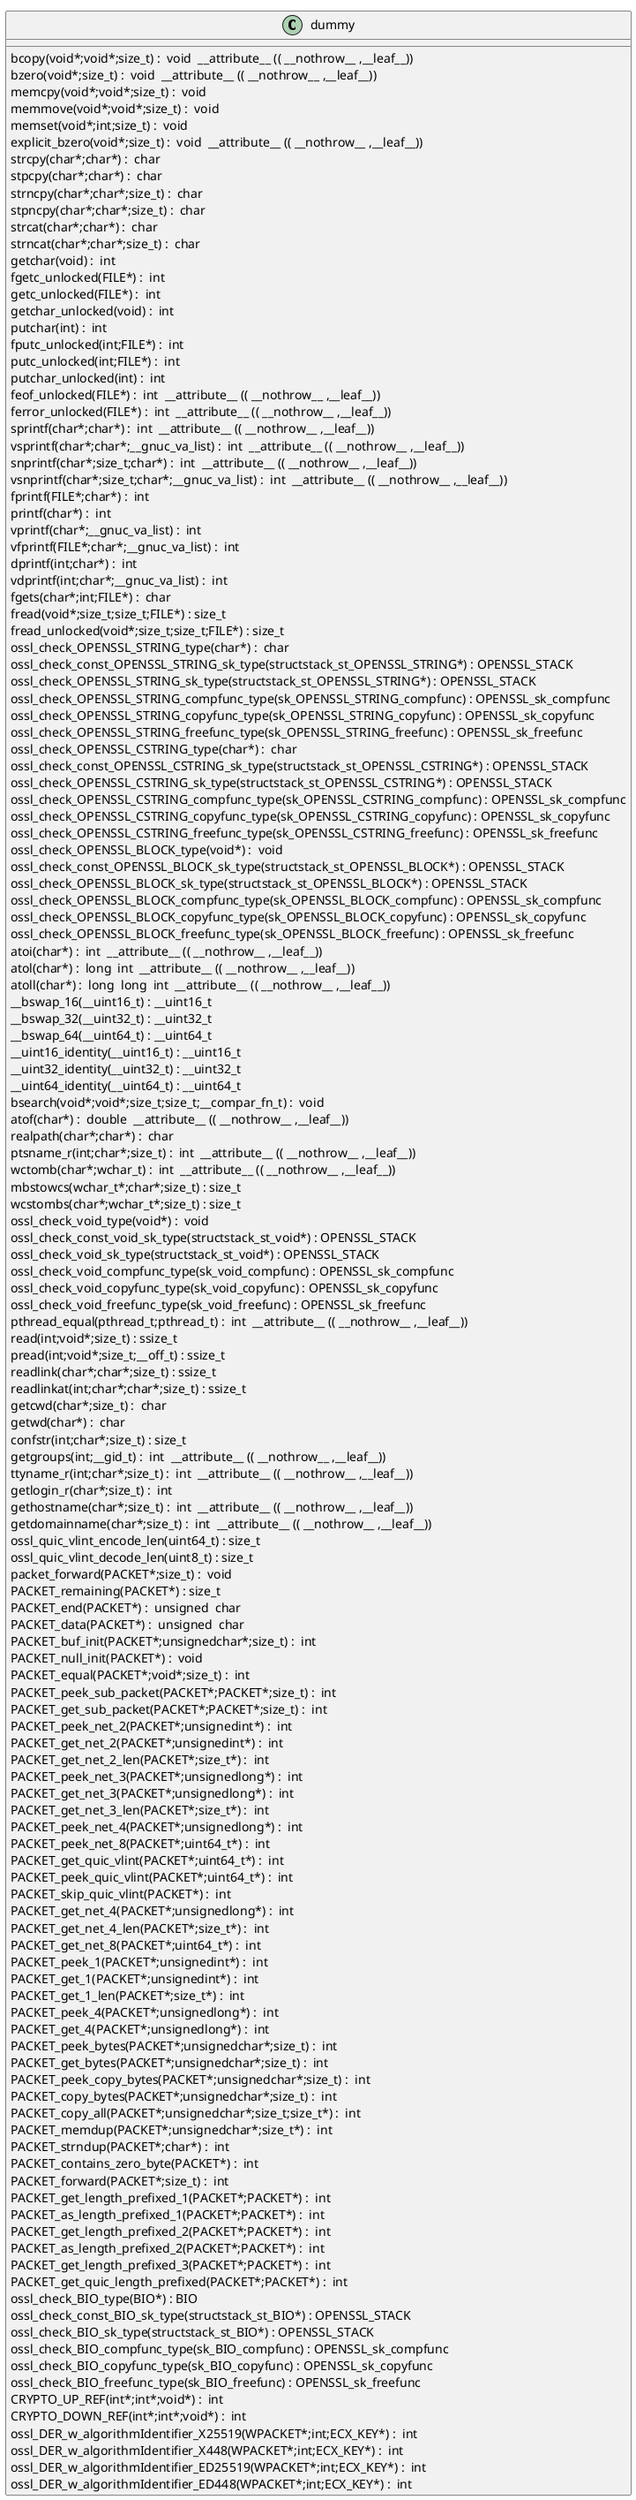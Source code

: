 @startuml
!pragma layout smetana
class dummy {
bcopy(void*;void*;size_t) :  void  __attribute__ (( __nothrow__ ,__leaf__)) [[[./../../../.././qc/providers/common/der/der_ecx_key.c.html#306]]]
bzero(void*;size_t) :  void  __attribute__ (( __nothrow__ ,__leaf__)) [[[./../../../.././qc/providers/common/der/der_ecx_key.c.html#313]]]
memcpy(void*;void*;size_t) :  void  [[[./../../../.././qc/providers/common/der/der_ecx_key.c.html#354]]]
memmove(void*;void*;size_t) :  void  [[[./../../../.././qc/providers/common/der/der_ecx_key.c.html#362]]]
memset(void*;int;size_t) :  void  [[[./../../../.././qc/providers/common/der/der_ecx_key.c.html#369]]]
explicit_bzero(void*;size_t) :  void  __attribute__ (( __nothrow__ ,__leaf__)) [[[./../../../.././qc/providers/common/der/der_ecx_key.c.html#382]]]
strcpy(char*;char*) :  char  [[[./../../../.././qc/providers/common/der/der_ecx_key.c.html#389]]]
stpcpy(char*;char*) :  char  [[[./../../../.././qc/providers/common/der/der_ecx_key.c.html#396]]]
strncpy(char*;char*;size_t) :  char  [[[./../../../.././qc/providers/common/der/der_ecx_key.c.html#404]]]
stpncpy(char*;char*;size_t) :  char  [[[./../../../.././qc/providers/common/der/der_ecx_key.c.html#414]]]
strcat(char*;char*) :  char  [[[./../../../.././qc/providers/common/der/der_ecx_key.c.html#421]]]
strncat(char*;char*;size_t) :  char  [[[./../../../.././qc/providers/common/der/der_ecx_key.c.html#428]]]
getchar(void) :  int  [[[./../../../.././qc/providers/common/der/der_ecx_key.c.html#1301]]]
fgetc_unlocked(FILE*) :  int  [[[./../../../.././qc/providers/common/der/der_ecx_key.c.html#1310]]]
getc_unlocked(FILE*) :  int  [[[./../../../.././qc/providers/common/der/der_ecx_key.c.html#1320]]]
getchar_unlocked(void) :  int  [[[./../../../.././qc/providers/common/der/der_ecx_key.c.html#1327]]]
putchar(int) :  int  [[[./../../../.././qc/providers/common/der/der_ecx_key.c.html#1336]]]
fputc_unlocked(int;FILE*) :  int  [[[./../../../.././qc/providers/common/der/der_ecx_key.c.html#1345]]]
putc_unlocked(int;FILE*) :  int  [[[./../../../.././qc/providers/common/der/der_ecx_key.c.html#1355]]]
putchar_unlocked(int) :  int  [[[./../../../.././qc/providers/common/der/der_ecx_key.c.html#1362]]]
feof_unlocked(FILE*) :  int  __attribute__ (( __nothrow__ ,__leaf__)) [[[./../../../.././qc/providers/common/der/der_ecx_key.c.html#1368]]]
ferror_unlocked(FILE*) :  int  __attribute__ (( __nothrow__ ,__leaf__)) [[[./../../../.././qc/providers/common/der/der_ecx_key.c.html#1375]]]
sprintf(char*;char*) :  int  __attribute__ (( __nothrow__ ,__leaf__)) [[[./../../../.././qc/providers/common/der/der_ecx_key.c.html#1394]]]
vsprintf(char*;char*;__gnuc_va_list) :  int  __attribute__ (( __nothrow__ ,__leaf__)) [[[./../../../.././qc/providers/common/der/der_ecx_key.c.html#1407]]]
snprintf(char*;size_t;char*) :  int  __attribute__ (( __nothrow__ ,__leaf__)) [[[./../../../.././qc/providers/common/der/der_ecx_key.c.html#1426]]]
vsnprintf(char*;size_t;char*;__gnuc_va_list) :  int  __attribute__ (( __nothrow__ ,__leaf__)) [[[./../../../.././qc/providers/common/der/der_ecx_key.c.html#1440]]]
fprintf(FILE*;char*) :  int  [[[./../../../.././qc/providers/common/der/der_ecx_key.c.html#1461]]]
printf(char*) :  int  [[[./../../../.././qc/providers/common/der/der_ecx_key.c.html#1468]]]
vprintf(char*;__gnuc_va_list) :  int  [[[./../../../.././qc/providers/common/der/der_ecx_key.c.html#1480]]]
vfprintf(FILE*;char*;__gnuc_va_list) :  int  [[[./../../../.././qc/providers/common/der/der_ecx_key.c.html#1490]]]
dprintf(int;char*) :  int  [[[./../../../.././qc/providers/common/der/der_ecx_key.c.html#1505]]]
vdprintf(int;char*;__gnuc_va_list) :  int  [[[./../../../.././qc/providers/common/der/der_ecx_key.c.html#1516]]]
fgets(char*;int;FILE*) :  char  [[[./../../../.././qc/providers/common/der/der_ecx_key.c.html#1535]]]
fread(void*;size_t;size_t;FILE*) : size_t [[[./../../../.././qc/providers/common/der/der_ecx_key.c.html#1561]]]
fread_unlocked(void*;size_t;size_t;FILE*) : size_t [[[./../../../.././qc/providers/common/der/der_ecx_key.c.html#1588]]]
ossl_check_OPENSSL_STRING_type(char*) :  char  [[[./../../../.././qc/providers/common/der/der_ecx_key.c.html#1741]]]
ossl_check_const_OPENSSL_STRING_sk_type(structstack_st_OPENSSL_STRING*) : OPENSSL_STACK [[[./../../../.././qc/providers/common/der/der_ecx_key.c.html#1741]]]
ossl_check_OPENSSL_STRING_sk_type(structstack_st_OPENSSL_STRING*) : OPENSSL_STACK [[[./../../../.././qc/providers/common/der/der_ecx_key.c.html#1741]]]
ossl_check_OPENSSL_STRING_compfunc_type(sk_OPENSSL_STRING_compfunc) : OPENSSL_sk_compfunc [[[./../../../.././qc/providers/common/der/der_ecx_key.c.html#1741]]]
ossl_check_OPENSSL_STRING_copyfunc_type(sk_OPENSSL_STRING_copyfunc) : OPENSSL_sk_copyfunc [[[./../../../.././qc/providers/common/der/der_ecx_key.c.html#1741]]]
ossl_check_OPENSSL_STRING_freefunc_type(sk_OPENSSL_STRING_freefunc) : OPENSSL_sk_freefunc [[[./../../../.././qc/providers/common/der/der_ecx_key.c.html#1741]]]
ossl_check_OPENSSL_CSTRING_type(char*) :  char  [[[./../../../.././qc/providers/common/der/der_ecx_key.c.html#1743]]]
ossl_check_const_OPENSSL_CSTRING_sk_type(structstack_st_OPENSSL_CSTRING*) : OPENSSL_STACK [[[./../../../.././qc/providers/common/der/der_ecx_key.c.html#1743]]]
ossl_check_OPENSSL_CSTRING_sk_type(structstack_st_OPENSSL_CSTRING*) : OPENSSL_STACK [[[./../../../.././qc/providers/common/der/der_ecx_key.c.html#1743]]]
ossl_check_OPENSSL_CSTRING_compfunc_type(sk_OPENSSL_CSTRING_compfunc) : OPENSSL_sk_compfunc [[[./../../../.././qc/providers/common/der/der_ecx_key.c.html#1743]]]
ossl_check_OPENSSL_CSTRING_copyfunc_type(sk_OPENSSL_CSTRING_copyfunc) : OPENSSL_sk_copyfunc [[[./../../../.././qc/providers/common/der/der_ecx_key.c.html#1743]]]
ossl_check_OPENSSL_CSTRING_freefunc_type(sk_OPENSSL_CSTRING_freefunc) : OPENSSL_sk_freefunc [[[./../../../.././qc/providers/common/der/der_ecx_key.c.html#1743]]]
ossl_check_OPENSSL_BLOCK_type(void*) :  void  [[[./../../../.././qc/providers/common/der/der_ecx_key.c.html#1746]]]
ossl_check_const_OPENSSL_BLOCK_sk_type(structstack_st_OPENSSL_BLOCK*) : OPENSSL_STACK [[[./../../../.././qc/providers/common/der/der_ecx_key.c.html#1746]]]
ossl_check_OPENSSL_BLOCK_sk_type(structstack_st_OPENSSL_BLOCK*) : OPENSSL_STACK [[[./../../../.././qc/providers/common/der/der_ecx_key.c.html#1746]]]
ossl_check_OPENSSL_BLOCK_compfunc_type(sk_OPENSSL_BLOCK_compfunc) : OPENSSL_sk_compfunc [[[./../../../.././qc/providers/common/der/der_ecx_key.c.html#1746]]]
ossl_check_OPENSSL_BLOCK_copyfunc_type(sk_OPENSSL_BLOCK_copyfunc) : OPENSSL_sk_copyfunc [[[./../../../.././qc/providers/common/der/der_ecx_key.c.html#1746]]]
ossl_check_OPENSSL_BLOCK_freefunc_type(sk_OPENSSL_BLOCK_freefunc) : OPENSSL_sk_freefunc [[[./../../../.././qc/providers/common/der/der_ecx_key.c.html#1746]]]
atoi(char*) :  int  __attribute__ (( __nothrow__ ,__leaf__)) [[[./../../../.././qc/providers/common/der/der_ecx_key.c.html#2056]]]
atol(char*) :  long  int  __attribute__ (( __nothrow__ ,__leaf__)) [[[./../../../.././qc/providers/common/der/der_ecx_key.c.html#2061]]]
atoll(char*) :  long  long  int  __attribute__ (( __nothrow__ ,__leaf__)) [[[./../../../.././qc/providers/common/der/der_ecx_key.c.html#2068]]]
__bswap_16(__uint16_t) : __uint16_t [[[./../../../.././qc/providers/common/der/der_ecx_key.c.html#2215]]]
__bswap_32(__uint32_t) : __uint32_t [[[./../../../.././qc/providers/common/der/der_ecx_key.c.html#2230]]]
__bswap_64(__uint64_t) : __uint64_t [[[./../../../.././qc/providers/common/der/der_ecx_key.c.html#2240]]]
__uint16_identity(__uint16_t) : __uint16_t [[[./../../../.././qc/providers/common/der/der_ecx_key.c.html#2252]]]
__uint32_identity(__uint32_t) : __uint32_t [[[./../../../.././qc/providers/common/der/der_ecx_key.c.html#2258]]]
__uint64_identity(__uint64_t) : __uint64_t [[[./../../../.././qc/providers/common/der/der_ecx_key.c.html#2264]]]
bsearch(void*;void*;size_t;size_t;__compar_fn_t) :  void  [[[./../../../.././qc/providers/common/der/der_ecx_key.c.html#2932]]]
atof(char*) :  double  __attribute__ (( __nothrow__ ,__leaf__)) [[[./../../../.././qc/providers/common/der/der_ecx_key.c.html#1]]]
realpath(char*;char*) :  char  [[[./../../../.././qc/providers/common/der/der_ecx_key.c.html#1]]]
ptsname_r(int;char*;size_t) :  int  __attribute__ (( __nothrow__ ,__leaf__)) [[[./../../../.././qc/providers/common/der/der_ecx_key.c.html#1]]]
wctomb(char*;wchar_t) :  int  __attribute__ (( __nothrow__ ,__leaf__)) [[[./../../../.././qc/providers/common/der/der_ecx_key.c.html#1]]]
mbstowcs(wchar_t*;char*;size_t) : size_t [[[./../../../.././qc/providers/common/der/der_ecx_key.c.html#1]]]
wcstombs(char*;wchar_t*;size_t) : size_t [[[./../../../.././qc/providers/common/der/der_ecx_key.c.html#1]]]
ossl_check_void_type(void*) :  void  [[[./../../../.././qc/providers/common/der/der_ecx_key.c.html#1]]]
ossl_check_const_void_sk_type(structstack_st_void*) : OPENSSL_STACK [[[./../../../.././qc/providers/common/der/der_ecx_key.c.html#1]]]
ossl_check_void_sk_type(structstack_st_void*) : OPENSSL_STACK [[[./../../../.././qc/providers/common/der/der_ecx_key.c.html#1]]]
ossl_check_void_compfunc_type(sk_void_compfunc) : OPENSSL_sk_compfunc [[[./../../../.././qc/providers/common/der/der_ecx_key.c.html#1]]]
ossl_check_void_copyfunc_type(sk_void_copyfunc) : OPENSSL_sk_copyfunc [[[./../../../.././qc/providers/common/der/der_ecx_key.c.html#1]]]
ossl_check_void_freefunc_type(sk_void_freefunc) : OPENSSL_sk_freefunc [[[./../../../.././qc/providers/common/der/der_ecx_key.c.html#1]]]
pthread_equal(pthread_t;pthread_t) :  int  __attribute__ (( __nothrow__ ,__leaf__)) [[[./../../../.././qc/providers/common/der/der_ecx_key.c.html#1]]]
read(int;void*;size_t) : ssize_t [[[./../../../.././qc/providers/common/der/der_ecx_key.c.html#1]]]
pread(int;void*;size_t;__off_t) : ssize_t [[[./../../../.././qc/providers/common/der/der_ecx_key.c.html#1]]]
readlink(char*;char*;size_t) : ssize_t [[[./../../../.././qc/providers/common/der/der_ecx_key.c.html#1]]]
readlinkat(int;char*;char*;size_t) : ssize_t [[[./../../../.././qc/providers/common/der/der_ecx_key.c.html#1]]]
getcwd(char*;size_t) :  char  [[[./../../../.././qc/providers/common/der/der_ecx_key.c.html#1]]]
getwd(char*) :  char  [[[./../../../.././qc/providers/common/der/der_ecx_key.c.html#1]]]
confstr(int;char*;size_t) : size_t [[[./../../../.././qc/providers/common/der/der_ecx_key.c.html#1]]]
getgroups(int;__gid_t) :  int  __attribute__ (( __nothrow__ ,__leaf__)) [[[./../../../.././qc/providers/common/der/der_ecx_key.c.html#1]]]
ttyname_r(int;char*;size_t) :  int  __attribute__ (( __nothrow__ ,__leaf__)) [[[./../../../.././qc/providers/common/der/der_ecx_key.c.html#1]]]
getlogin_r(char*;size_t) :  int  [[[./../../../.././qc/providers/common/der/der_ecx_key.c.html#1]]]
gethostname(char*;size_t) :  int  __attribute__ (( __nothrow__ ,__leaf__)) [[[./../../../.././qc/providers/common/der/der_ecx_key.c.html#1]]]
getdomainname(char*;size_t) :  int  __attribute__ (( __nothrow__ ,__leaf__)) [[[./../../../.././qc/providers/common/der/der_ecx_key.c.html#1]]]
ossl_quic_vlint_encode_len(uint64_t) : size_t [[[./../../../.././qc/providers/common/der/der_ecx_key.c.html#1]]]
ossl_quic_vlint_decode_len(uint8_t) : size_t [[[./../../../.././qc/providers/common/der/der_ecx_key.c.html#1]]]
packet_forward(PACKET*;size_t) :  void  [[[./../../../.././qc/providers/common/der/der_ecx_key.c.html#1]]]
PACKET_remaining(PACKET*) : size_t [[[./../../../.././qc/providers/common/der/der_ecx_key.c.html#1]]]
PACKET_end(PACKET*) :  unsigned  char  [[[./../../../.././qc/providers/common/der/der_ecx_key.c.html#1]]]
PACKET_data(PACKET*) :  unsigned  char  [[[./../../../.././qc/providers/common/der/der_ecx_key.c.html#1]]]
PACKET_buf_init(PACKET*;unsignedchar*;size_t) :  int  [[[./../../../.././qc/providers/common/der/der_ecx_key.c.html#1]]]
PACKET_null_init(PACKET*) :  void  [[[./../../../.././qc/providers/common/der/der_ecx_key.c.html#1]]]
PACKET_equal(PACKET*;void*;size_t) :  int  [[[./../../../.././qc/providers/common/der/der_ecx_key.c.html#1]]]
PACKET_peek_sub_packet(PACKET*;PACKET*;size_t) :  int  [[[./../../../.././qc/providers/common/der/der_ecx_key.c.html#1]]]
PACKET_get_sub_packet(PACKET*;PACKET*;size_t) :  int  [[[./../../../.././qc/providers/common/der/der_ecx_key.c.html#1]]]
PACKET_peek_net_2(PACKET*;unsignedint*) :  int  [[[./../../../.././qc/providers/common/der/der_ecx_key.c.html#1]]]
PACKET_get_net_2(PACKET*;unsignedint*) :  int  [[[./../../../.././qc/providers/common/der/der_ecx_key.c.html#1]]]
PACKET_get_net_2_len(PACKET*;size_t*) :  int  [[[./../../../.././qc/providers/common/der/der_ecx_key.c.html#1]]]
PACKET_peek_net_3(PACKET*;unsignedlong*) :  int  [[[./../../../.././qc/providers/common/der/der_ecx_key.c.html#1]]]
PACKET_get_net_3(PACKET*;unsignedlong*) :  int  [[[./../../../.././qc/providers/common/der/der_ecx_key.c.html#1]]]
PACKET_get_net_3_len(PACKET*;size_t*) :  int  [[[./../../../.././qc/providers/common/der/der_ecx_key.c.html#1]]]
PACKET_peek_net_4(PACKET*;unsignedlong*) :  int  [[[./../../../.././qc/providers/common/der/der_ecx_key.c.html#1]]]
PACKET_peek_net_8(PACKET*;uint64_t*) :  int  [[[./../../../.././qc/providers/common/der/der_ecx_key.c.html#1]]]
PACKET_get_quic_vlint(PACKET*;uint64_t*) :  int  [[[./../../../.././qc/providers/common/der/der_ecx_key.c.html#1]]]
PACKET_peek_quic_vlint(PACKET*;uint64_t*) :  int  [[[./../../../.././qc/providers/common/der/der_ecx_key.c.html#1]]]
PACKET_skip_quic_vlint(PACKET*) :  int  [[[./../../../.././qc/providers/common/der/der_ecx_key.c.html#1]]]
PACKET_get_net_4(PACKET*;unsignedlong*) :  int  [[[./../../../.././qc/providers/common/der/der_ecx_key.c.html#1]]]
PACKET_get_net_4_len(PACKET*;size_t*) :  int  [[[./../../../.././qc/providers/common/der/der_ecx_key.c.html#1]]]
PACKET_get_net_8(PACKET*;uint64_t*) :  int  [[[./../../../.././qc/providers/common/der/der_ecx_key.c.html#1]]]
PACKET_peek_1(PACKET*;unsignedint*) :  int  [[[./../../../.././qc/providers/common/der/der_ecx_key.c.html#1]]]
PACKET_get_1(PACKET*;unsignedint*) :  int  [[[./../../../.././qc/providers/common/der/der_ecx_key.c.html#1]]]
PACKET_get_1_len(PACKET*;size_t*) :  int  [[[./../../../.././qc/providers/common/der/der_ecx_key.c.html#1]]]
PACKET_peek_4(PACKET*;unsignedlong*) :  int  [[[./../../../.././qc/providers/common/der/der_ecx_key.c.html#1]]]
PACKET_get_4(PACKET*;unsignedlong*) :  int  [[[./../../../.././qc/providers/common/der/der_ecx_key.c.html#1]]]
PACKET_peek_bytes(PACKET*;unsignedchar*;size_t) :  int  [[[./../../../.././qc/providers/common/der/der_ecx_key.c.html#1]]]
PACKET_get_bytes(PACKET*;unsignedchar*;size_t) :  int  [[[./../../../.././qc/providers/common/der/der_ecx_key.c.html#1]]]
PACKET_peek_copy_bytes(PACKET*;unsignedchar*;size_t) :  int  [[[./../../../.././qc/providers/common/der/der_ecx_key.c.html#1]]]
PACKET_copy_bytes(PACKET*;unsignedchar*;size_t) :  int  [[[./../../../.././qc/providers/common/der/der_ecx_key.c.html#1]]]
PACKET_copy_all(PACKET*;unsignedchar*;size_t;size_t*) :  int  [[[./../../../.././qc/providers/common/der/der_ecx_key.c.html#1]]]
PACKET_memdup(PACKET*;unsignedchar*;size_t*) :  int  [[[./../../../.././qc/providers/common/der/der_ecx_key.c.html#1]]]
PACKET_strndup(PACKET*;char*) :  int  [[[./../../../.././qc/providers/common/der/der_ecx_key.c.html#1]]]
PACKET_contains_zero_byte(PACKET*) :  int  [[[./../../../.././qc/providers/common/der/der_ecx_key.c.html#1]]]
PACKET_forward(PACKET*;size_t) :  int  [[[./../../../.././qc/providers/common/der/der_ecx_key.c.html#1]]]
PACKET_get_length_prefixed_1(PACKET*;PACKET*) :  int  [[[./../../../.././qc/providers/common/der/der_ecx_key.c.html#1]]]
PACKET_as_length_prefixed_1(PACKET*;PACKET*) :  int  [[[./../../../.././qc/providers/common/der/der_ecx_key.c.html#1]]]
PACKET_get_length_prefixed_2(PACKET*;PACKET*) :  int  [[[./../../../.././qc/providers/common/der/der_ecx_key.c.html#1]]]
PACKET_as_length_prefixed_2(PACKET*;PACKET*) :  int  [[[./../../../.././qc/providers/common/der/der_ecx_key.c.html#1]]]
PACKET_get_length_prefixed_3(PACKET*;PACKET*) :  int  [[[./../../../.././qc/providers/common/der/der_ecx_key.c.html#1]]]
PACKET_get_quic_length_prefixed(PACKET*;PACKET*) :  int  [[[./../../../.././qc/providers/common/der/der_ecx_key.c.html#1]]]
ossl_check_BIO_type(BIO*) : BIO [[[./../../../.././qc/providers/common/der/der_ecx_key.c.html#1]]]
ossl_check_const_BIO_sk_type(structstack_st_BIO*) : OPENSSL_STACK [[[./../../../.././qc/providers/common/der/der_ecx_key.c.html#1]]]
ossl_check_BIO_sk_type(structstack_st_BIO*) : OPENSSL_STACK [[[./../../../.././qc/providers/common/der/der_ecx_key.c.html#1]]]
ossl_check_BIO_compfunc_type(sk_BIO_compfunc) : OPENSSL_sk_compfunc [[[./../../../.././qc/providers/common/der/der_ecx_key.c.html#1]]]
ossl_check_BIO_copyfunc_type(sk_BIO_copyfunc) : OPENSSL_sk_copyfunc [[[./../../../.././qc/providers/common/der/der_ecx_key.c.html#1]]]
ossl_check_BIO_freefunc_type(sk_BIO_freefunc) : OPENSSL_sk_freefunc [[[./../../../.././qc/providers/common/der/der_ecx_key.c.html#1]]]
CRYPTO_UP_REF(int*;int*;void*) :  int  [[[./../../../.././qc/providers/common/der/der_ecx_key.c.html#1]]]
CRYPTO_DOWN_REF(int*;int*;void*) :  int  [[[./../../../.././qc/providers/common/der/der_ecx_key.c.html#1]]]
ossl_DER_w_algorithmIdentifier_X25519(WPACKET*;int;ECX_KEY*) :  int  [[[./../../../.././qc/providers/common/der/der_ecx_key.c.html#1]]]
ossl_DER_w_algorithmIdentifier_X448(WPACKET*;int;ECX_KEY*) :  int  [[[./../../../.././qc/providers/common/der/der_ecx_key.c.html#1]]]
ossl_DER_w_algorithmIdentifier_ED25519(WPACKET*;int;ECX_KEY*) :  int  [[[./../../../.././qc/providers/common/der/der_ecx_key.c.html#1]]]
ossl_DER_w_algorithmIdentifier_ED448(WPACKET*;int;ECX_KEY*) :  int  [[[./../../../.././qc/providers/common/der/der_ecx_key.c.html#1]]]
} 
@enduml
